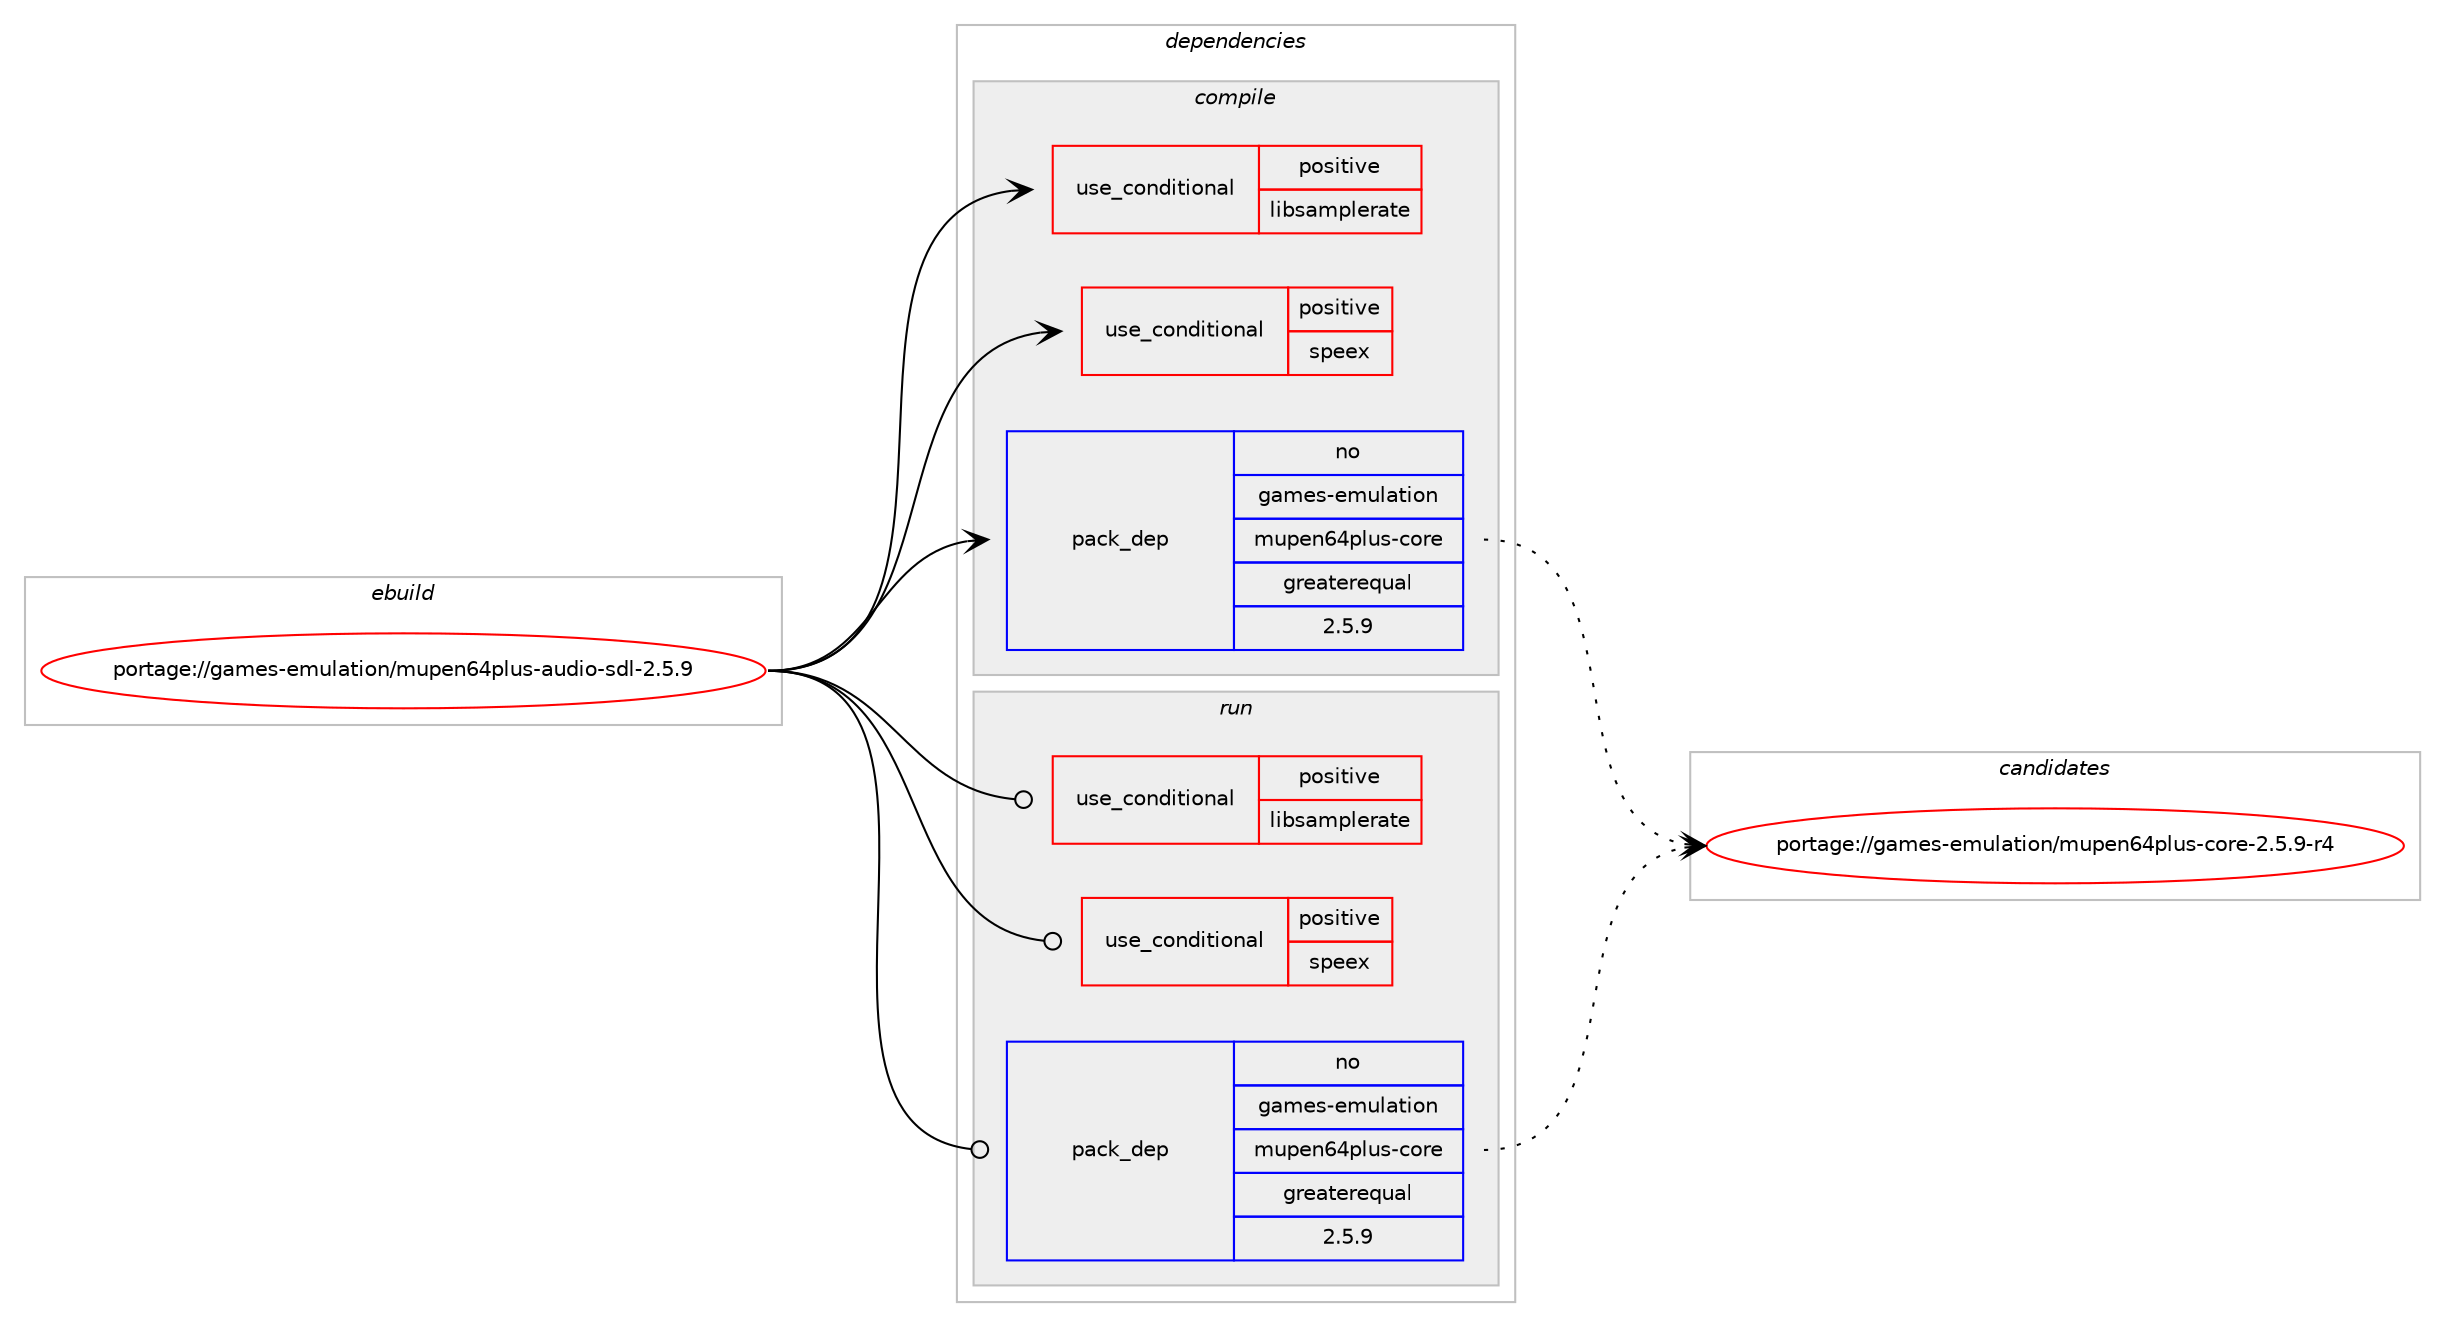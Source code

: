 digraph prolog {

# *************
# Graph options
# *************

newrank=true;
concentrate=true;
compound=true;
graph [rankdir=LR,fontname=Helvetica,fontsize=10,ranksep=1.5];#, ranksep=2.5, nodesep=0.2];
edge  [arrowhead=vee];
node  [fontname=Helvetica,fontsize=10];

# **********
# The ebuild
# **********

subgraph cluster_leftcol {
color=gray;
rank=same;
label=<<i>ebuild</i>>;
id [label="portage://games-emulation/mupen64plus-audio-sdl-2.5.9", color=red, width=4, href="../games-emulation/mupen64plus-audio-sdl-2.5.9.svg"];
}

# ****************
# The dependencies
# ****************

subgraph cluster_midcol {
color=gray;
label=<<i>dependencies</i>>;
subgraph cluster_compile {
fillcolor="#eeeeee";
style=filled;
label=<<i>compile</i>>;
subgraph cond61984 {
dependency114958 [label=<<TABLE BORDER="0" CELLBORDER="1" CELLSPACING="0" CELLPADDING="4"><TR><TD ROWSPAN="3" CELLPADDING="10">use_conditional</TD></TR><TR><TD>positive</TD></TR><TR><TD>libsamplerate</TD></TR></TABLE>>, shape=none, color=red];
# *** BEGIN UNKNOWN DEPENDENCY TYPE (TODO) ***
# dependency114958 -> package_dependency(portage://games-emulation/mupen64plus-audio-sdl-2.5.9,install,no,media-libs,libsamplerate,none,[,,],any_same_slot,[])
# *** END UNKNOWN DEPENDENCY TYPE (TODO) ***

}
id:e -> dependency114958:w [weight=20,style="solid",arrowhead="vee"];
subgraph cond61985 {
dependency114959 [label=<<TABLE BORDER="0" CELLBORDER="1" CELLSPACING="0" CELLPADDING="4"><TR><TD ROWSPAN="3" CELLPADDING="10">use_conditional</TD></TR><TR><TD>positive</TD></TR><TR><TD>speex</TD></TR></TABLE>>, shape=none, color=red];
# *** BEGIN UNKNOWN DEPENDENCY TYPE (TODO) ***
# dependency114959 -> package_dependency(portage://games-emulation/mupen64plus-audio-sdl-2.5.9,install,no,media-libs,speex,none,[,,],any_same_slot,[])
# *** END UNKNOWN DEPENDENCY TYPE (TODO) ***

# *** BEGIN UNKNOWN DEPENDENCY TYPE (TODO) ***
# dependency114959 -> package_dependency(portage://games-emulation/mupen64plus-audio-sdl-2.5.9,install,no,media-libs,speexdsp,none,[,,],any_same_slot,[])
# *** END UNKNOWN DEPENDENCY TYPE (TODO) ***

}
id:e -> dependency114959:w [weight=20,style="solid",arrowhead="vee"];
subgraph pack51500 {
dependency114960 [label=<<TABLE BORDER="0" CELLBORDER="1" CELLSPACING="0" CELLPADDING="4" WIDTH="220"><TR><TD ROWSPAN="6" CELLPADDING="30">pack_dep</TD></TR><TR><TD WIDTH="110">no</TD></TR><TR><TD>games-emulation</TD></TR><TR><TD>mupen64plus-core</TD></TR><TR><TD>greaterequal</TD></TR><TR><TD>2.5.9</TD></TR></TABLE>>, shape=none, color=blue];
}
id:e -> dependency114960:w [weight=20,style="solid",arrowhead="vee"];
# *** BEGIN UNKNOWN DEPENDENCY TYPE (TODO) ***
# id -> package_dependency(portage://games-emulation/mupen64plus-audio-sdl-2.5.9,install,no,media-libs,libsdl2,none,[,,],[slot(0),equal],[use(enable(sound),none)])
# *** END UNKNOWN DEPENDENCY TYPE (TODO) ***

}
subgraph cluster_compileandrun {
fillcolor="#eeeeee";
style=filled;
label=<<i>compile and run</i>>;
}
subgraph cluster_run {
fillcolor="#eeeeee";
style=filled;
label=<<i>run</i>>;
subgraph cond61986 {
dependency114961 [label=<<TABLE BORDER="0" CELLBORDER="1" CELLSPACING="0" CELLPADDING="4"><TR><TD ROWSPAN="3" CELLPADDING="10">use_conditional</TD></TR><TR><TD>positive</TD></TR><TR><TD>libsamplerate</TD></TR></TABLE>>, shape=none, color=red];
# *** BEGIN UNKNOWN DEPENDENCY TYPE (TODO) ***
# dependency114961 -> package_dependency(portage://games-emulation/mupen64plus-audio-sdl-2.5.9,run,no,media-libs,libsamplerate,none,[,,],any_same_slot,[])
# *** END UNKNOWN DEPENDENCY TYPE (TODO) ***

}
id:e -> dependency114961:w [weight=20,style="solid",arrowhead="odot"];
subgraph cond61987 {
dependency114962 [label=<<TABLE BORDER="0" CELLBORDER="1" CELLSPACING="0" CELLPADDING="4"><TR><TD ROWSPAN="3" CELLPADDING="10">use_conditional</TD></TR><TR><TD>positive</TD></TR><TR><TD>speex</TD></TR></TABLE>>, shape=none, color=red];
# *** BEGIN UNKNOWN DEPENDENCY TYPE (TODO) ***
# dependency114962 -> package_dependency(portage://games-emulation/mupen64plus-audio-sdl-2.5.9,run,no,media-libs,speex,none,[,,],any_same_slot,[])
# *** END UNKNOWN DEPENDENCY TYPE (TODO) ***

# *** BEGIN UNKNOWN DEPENDENCY TYPE (TODO) ***
# dependency114962 -> package_dependency(portage://games-emulation/mupen64plus-audio-sdl-2.5.9,run,no,media-libs,speexdsp,none,[,,],any_same_slot,[])
# *** END UNKNOWN DEPENDENCY TYPE (TODO) ***

}
id:e -> dependency114962:w [weight=20,style="solid",arrowhead="odot"];
subgraph pack51501 {
dependency114963 [label=<<TABLE BORDER="0" CELLBORDER="1" CELLSPACING="0" CELLPADDING="4" WIDTH="220"><TR><TD ROWSPAN="6" CELLPADDING="30">pack_dep</TD></TR><TR><TD WIDTH="110">no</TD></TR><TR><TD>games-emulation</TD></TR><TR><TD>mupen64plus-core</TD></TR><TR><TD>greaterequal</TD></TR><TR><TD>2.5.9</TD></TR></TABLE>>, shape=none, color=blue];
}
id:e -> dependency114963:w [weight=20,style="solid",arrowhead="odot"];
# *** BEGIN UNKNOWN DEPENDENCY TYPE (TODO) ***
# id -> package_dependency(portage://games-emulation/mupen64plus-audio-sdl-2.5.9,run,no,media-libs,libsdl2,none,[,,],[slot(0),equal],[use(enable(sound),none)])
# *** END UNKNOWN DEPENDENCY TYPE (TODO) ***

}
}

# **************
# The candidates
# **************

subgraph cluster_choices {
rank=same;
color=gray;
label=<<i>candidates</i>>;

subgraph choice51500 {
color=black;
nodesep=1;
choice10397109101115451011091171089711610511111047109117112101110545211210811711545991111141014550465346574511452 [label="portage://games-emulation/mupen64plus-core-2.5.9-r4", color=red, width=4,href="../games-emulation/mupen64plus-core-2.5.9-r4.svg"];
dependency114960:e -> choice10397109101115451011091171089711610511111047109117112101110545211210811711545991111141014550465346574511452:w [style=dotted,weight="100"];
}
subgraph choice51501 {
color=black;
nodesep=1;
choice10397109101115451011091171089711610511111047109117112101110545211210811711545991111141014550465346574511452 [label="portage://games-emulation/mupen64plus-core-2.5.9-r4", color=red, width=4,href="../games-emulation/mupen64plus-core-2.5.9-r4.svg"];
dependency114963:e -> choice10397109101115451011091171089711610511111047109117112101110545211210811711545991111141014550465346574511452:w [style=dotted,weight="100"];
}
}

}
